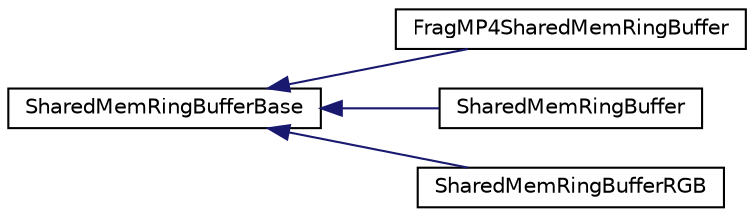digraph "Graphical Class Hierarchy"
{
  edge [fontname="Helvetica",fontsize="10",labelfontname="Helvetica",labelfontsize="10"];
  node [fontname="Helvetica",fontsize="10",shape=record];
  rankdir="LR";
  Node0 [label="SharedMemRingBufferBase",height=0.2,width=0.4,color="black", fillcolor="white", style="filled",URL="$classSharedMemRingBufferBase.html",tooltip="Interprocess shared memory ring buffer synchronized with posix semaphores. "];
  Node0 -> Node1 [dir="back",color="midnightblue",fontsize="10",style="solid",fontname="Helvetica"];
  Node1 [label="FragMP4SharedMemRingBuffer",height=0.2,width=0.4,color="black", fillcolor="white", style="filled",URL="$classFragMP4SharedMemRingBuffer.html"];
  Node0 -> Node2 [dir="back",color="midnightblue",fontsize="10",style="solid",fontname="Helvetica"];
  Node2 [label="SharedMemRingBuffer",height=0.2,width=0.4,color="black", fillcolor="white", style="filled",URL="$classSharedMemRingBuffer.html"];
  Node0 -> Node3 [dir="back",color="midnightblue",fontsize="10",style="solid",fontname="Helvetica"];
  Node3 [label="SharedMemRingBufferRGB",height=0.2,width=0.4,color="black", fillcolor="white", style="filled",URL="$classSharedMemRingBufferRGB.html",tooltip="SharedMemRingBuffer for AVRGBFrame. "];
}
